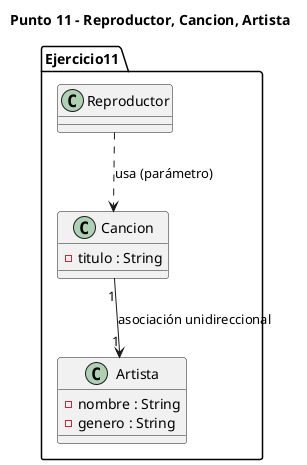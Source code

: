 @startuml TP5_Punto_11
title Punto 11 - Reproductor, Cancion, Artista

package Ejercicio11 {
  class Cancion {
    -titulo : String
  }

  class Artista {
    -nombre : String
    -genero : String
  }

  class Reproductor

  Cancion "1" --> "1" Artista : asociación unidireccional
  Reproductor ..> Cancion : usa (parámetro)
}
@enduml

